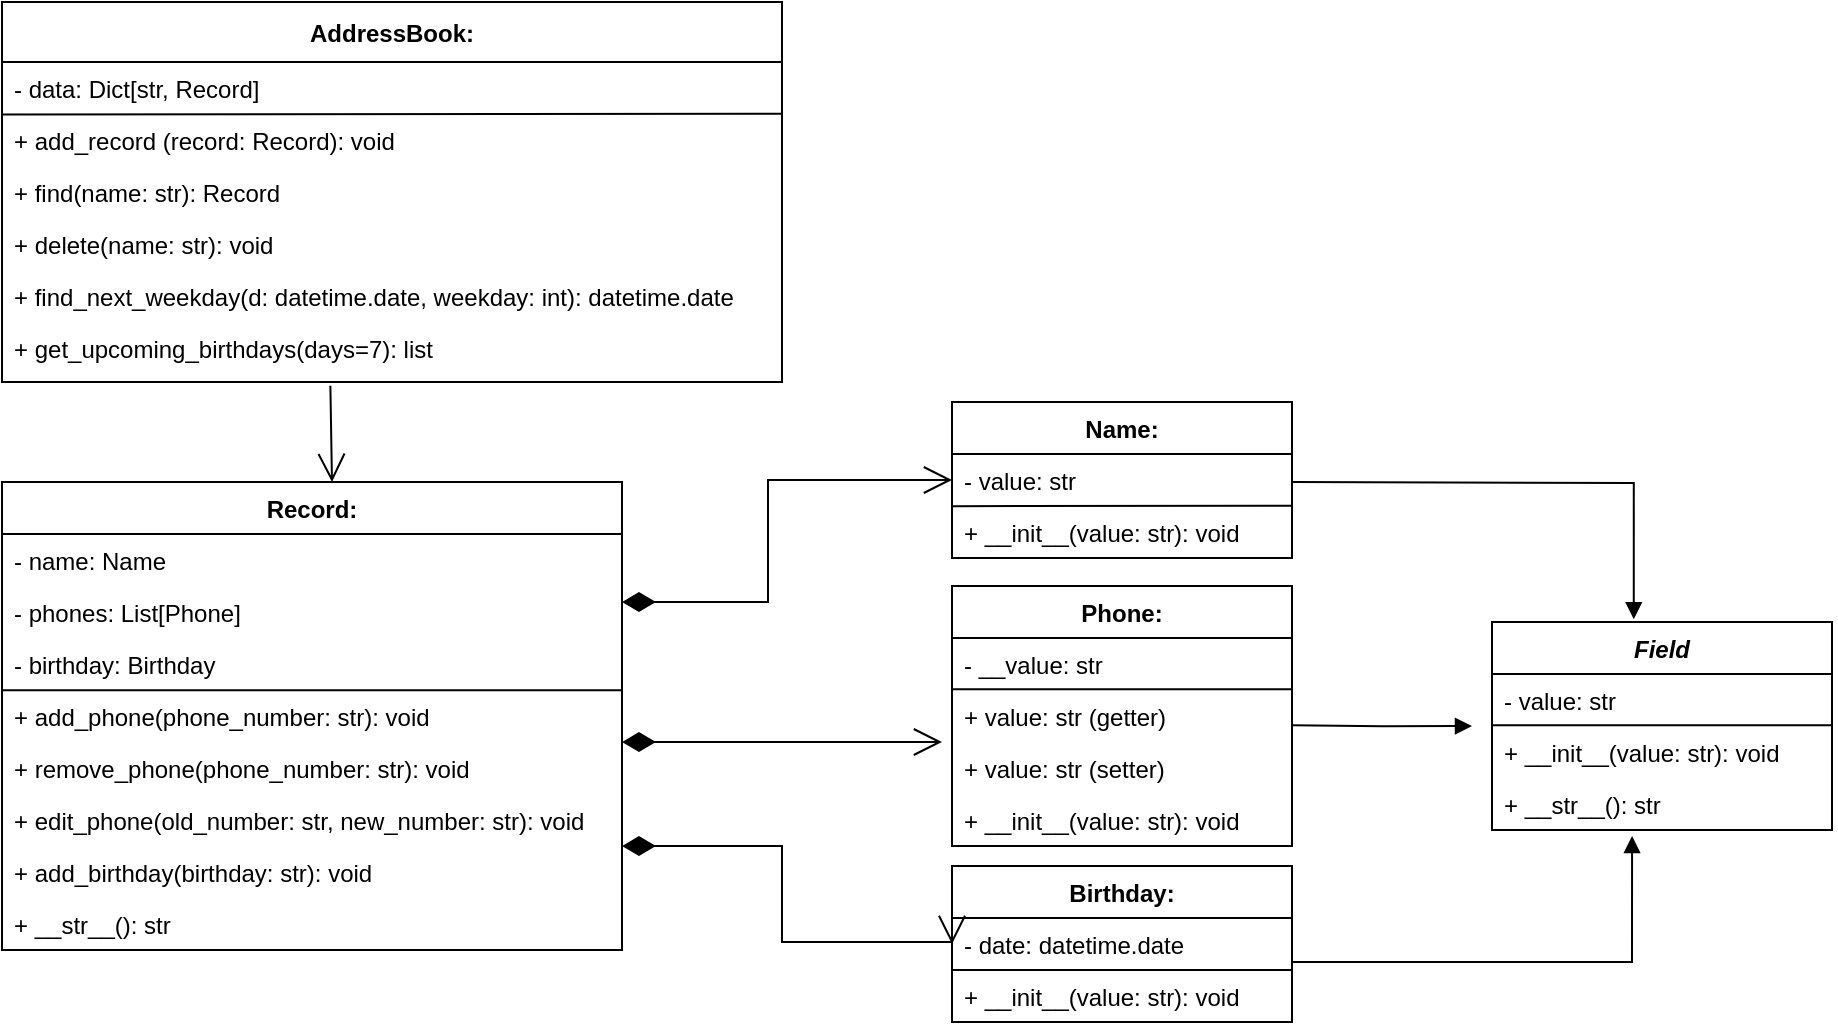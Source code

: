 <mxfile version="24.2.8" type="device">
  <diagram id="R2lEEEUBdFMjLlhIrx00" name="Page-1">
    <mxGraphModel dx="1434" dy="738" grid="0" gridSize="10" guides="1" tooltips="1" connect="1" arrows="1" fold="1" page="1" pageScale="1" pageWidth="1200" pageHeight="1600" math="0" shadow="0" extFonts="Permanent Marker^https://fonts.googleapis.com/css?family=Permanent+Marker">
      <root>
        <mxCell id="0" />
        <mxCell id="1" parent="0" />
        <mxCell id="iWFTGqztnbKF80JdFYWm-1" value="AddressBook:" style="swimlane;fontStyle=1;childLayout=stackLayout;horizontal=1;startSize=30;horizontalStack=0;resizeParent=1;resizeParentMax=0;resizeLast=0;collapsible=1;marginBottom=0;rounded=0;" vertex="1" parent="1">
          <mxGeometry x="35" y="40" width="390" height="190" as="geometry" />
        </mxCell>
        <mxCell id="iWFTGqztnbKF80JdFYWm-2" value="- data: Dict[str, Record]" style="text;strokeColor=none;fillColor=none;align=left;verticalAlign=top;spacingLeft=4;spacingRight=4;overflow=hidden;rotatable=1;points=[[0,0.5],[1,0.5]];portConstraint=eastwest;movable=1;resizable=1;deletable=1;editable=1;locked=0;connectable=1;rounded=0;" vertex="1" parent="iWFTGqztnbKF80JdFYWm-1">
          <mxGeometry y="30" width="390" height="26" as="geometry" />
        </mxCell>
        <mxCell id="iWFTGqztnbKF80JdFYWm-63" value="" style="endArrow=none;html=1;rounded=0;exitX=0.001;exitY=0.011;exitDx=0;exitDy=0;exitPerimeter=0;entryX=1.001;entryY=-0.007;entryDx=0;entryDy=0;entryPerimeter=0;" edge="1" parent="iWFTGqztnbKF80JdFYWm-1" source="iWFTGqztnbKF80JdFYWm-52" target="iWFTGqztnbKF80JdFYWm-52">
          <mxGeometry width="50" height="50" relative="1" as="geometry">
            <mxPoint x="315" y="94" as="sourcePoint" />
            <mxPoint x="365" y="44" as="targetPoint" />
            <Array as="points" />
          </mxGeometry>
        </mxCell>
        <mxCell id="iWFTGqztnbKF80JdFYWm-52" value="+ add_record (record: Record): void" style="text;strokeColor=none;fillColor=none;align=left;verticalAlign=top;spacingLeft=4;spacingRight=4;overflow=hidden;rotatable=0;points=[[0,0.5],[1,0.5]];portConstraint=eastwest;rounded=0;" vertex="1" parent="iWFTGqztnbKF80JdFYWm-1">
          <mxGeometry y="56" width="390" height="26" as="geometry" />
        </mxCell>
        <mxCell id="iWFTGqztnbKF80JdFYWm-4" value="+ find(name: str): Record" style="text;strokeColor=none;fillColor=none;align=left;verticalAlign=top;spacingLeft=4;spacingRight=4;overflow=hidden;rotatable=0;points=[[0,0.5],[1,0.5]];portConstraint=eastwest;rounded=0;" vertex="1" parent="iWFTGqztnbKF80JdFYWm-1">
          <mxGeometry y="82" width="390" height="26" as="geometry" />
        </mxCell>
        <mxCell id="iWFTGqztnbKF80JdFYWm-5" value="+ delete(name: str): void" style="text;strokeColor=none;fillColor=none;align=left;verticalAlign=top;spacingLeft=4;spacingRight=4;overflow=hidden;rotatable=0;points=[[0,0.5],[1,0.5]];portConstraint=eastwest;rounded=0;" vertex="1" parent="iWFTGqztnbKF80JdFYWm-1">
          <mxGeometry y="108" width="390" height="26" as="geometry" />
        </mxCell>
        <mxCell id="iWFTGqztnbKF80JdFYWm-6" value="+ find_next_weekday(d: datetime.date, weekday: int): datetime.date" style="text;strokeColor=none;fillColor=none;align=left;verticalAlign=top;spacingLeft=4;spacingRight=4;overflow=hidden;rotatable=0;points=[[0,0.5],[1,0.5]];portConstraint=eastwest;rounded=0;" vertex="1" parent="iWFTGqztnbKF80JdFYWm-1">
          <mxGeometry y="134" width="390" height="26" as="geometry" />
        </mxCell>
        <mxCell id="iWFTGqztnbKF80JdFYWm-7" value="+ get_upcoming_birthdays(days=7): list" style="text;strokeColor=none;fillColor=none;align=left;verticalAlign=top;spacingLeft=4;spacingRight=4;overflow=hidden;rotatable=0;points=[[0,0.5],[1,0.5]];portConstraint=eastwest;rounded=0;" vertex="1" parent="iWFTGqztnbKF80JdFYWm-1">
          <mxGeometry y="160" width="390" height="30" as="geometry" />
        </mxCell>
        <mxCell id="iWFTGqztnbKF80JdFYWm-35" value="" style="endArrow=open;endFill=1;endSize=12;html=1;rounded=0;exitX=0.421;exitY=1.061;exitDx=0;exitDy=0;exitPerimeter=0;" edge="1" parent="iWFTGqztnbKF80JdFYWm-1" source="iWFTGqztnbKF80JdFYWm-7">
          <mxGeometry width="160" relative="1" as="geometry">
            <mxPoint x="165" y="200" as="sourcePoint" />
            <mxPoint x="165" y="240" as="targetPoint" />
          </mxGeometry>
        </mxCell>
        <mxCell id="iWFTGqztnbKF80JdFYWm-8" value="Record:" style="swimlane;fontStyle=1;childLayout=stackLayout;horizontal=1;startSize=26;horizontalStack=0;resizeParent=1;resizeParentMax=0;resizeLast=0;collapsible=1;marginBottom=0;rounded=0;" vertex="1" parent="1">
          <mxGeometry x="35" y="280" width="310" height="234" as="geometry" />
        </mxCell>
        <mxCell id="iWFTGqztnbKF80JdFYWm-9" value="- name: Name" style="text;strokeColor=none;fillColor=none;align=left;verticalAlign=top;spacingLeft=4;spacingRight=4;overflow=hidden;rotatable=0;points=[[0,0.5],[1,0.5]];portConstraint=eastwest;rounded=0;" vertex="1" parent="iWFTGqztnbKF80JdFYWm-8">
          <mxGeometry y="26" width="310" height="26" as="geometry" />
        </mxCell>
        <mxCell id="iWFTGqztnbKF80JdFYWm-10" value="- phones: List[Phone]" style="text;strokeColor=none;fillColor=none;align=left;verticalAlign=top;spacingLeft=4;spacingRight=4;overflow=hidden;rotatable=0;points=[[0,0.5],[1,0.5]];portConstraint=eastwest;rounded=0;" vertex="1" parent="iWFTGqztnbKF80JdFYWm-8">
          <mxGeometry y="52" width="310" height="26" as="geometry" />
        </mxCell>
        <mxCell id="iWFTGqztnbKF80JdFYWm-11" value="- birthday: Birthday" style="text;strokeColor=none;fillColor=none;align=left;verticalAlign=top;spacingLeft=4;spacingRight=4;overflow=hidden;rotatable=0;points=[[0,0.5],[1,0.5]];portConstraint=eastwest;rounded=0;" vertex="1" parent="iWFTGqztnbKF80JdFYWm-8">
          <mxGeometry y="78" width="310" height="26" as="geometry" />
        </mxCell>
        <mxCell id="iWFTGqztnbKF80JdFYWm-12" value="+ add_phone(phone_number: str): void" style="text;strokeColor=none;fillColor=none;align=left;verticalAlign=top;spacingLeft=4;spacingRight=4;overflow=hidden;rotatable=0;points=[[0,0.5],[1,0.5]];portConstraint=eastwest;rounded=0;" vertex="1" parent="iWFTGqztnbKF80JdFYWm-8">
          <mxGeometry y="104" width="310" height="26" as="geometry" />
        </mxCell>
        <mxCell id="iWFTGqztnbKF80JdFYWm-13" value="+ remove_phone(phone_number: str): void" style="text;strokeColor=none;fillColor=none;align=left;verticalAlign=top;spacingLeft=4;spacingRight=4;overflow=hidden;rotatable=0;points=[[0,0.5],[1,0.5]];portConstraint=eastwest;rounded=0;" vertex="1" parent="iWFTGqztnbKF80JdFYWm-8">
          <mxGeometry y="130" width="310" height="26" as="geometry" />
        </mxCell>
        <mxCell id="iWFTGqztnbKF80JdFYWm-14" value="+ edit_phone(old_number: str, new_number: str): void" style="text;strokeColor=none;fillColor=none;align=left;verticalAlign=top;spacingLeft=4;spacingRight=4;overflow=hidden;rotatable=0;points=[[0,0.5],[1,0.5]];portConstraint=eastwest;rounded=0;" vertex="1" parent="iWFTGqztnbKF80JdFYWm-8">
          <mxGeometry y="156" width="310" height="26" as="geometry" />
        </mxCell>
        <mxCell id="iWFTGqztnbKF80JdFYWm-15" value="+ add_birthday(birthday: str): void" style="text;strokeColor=none;fillColor=none;align=left;verticalAlign=top;spacingLeft=4;spacingRight=4;overflow=hidden;rotatable=0;points=[[0,0.5],[1,0.5]];portConstraint=eastwest;rounded=0;" vertex="1" parent="iWFTGqztnbKF80JdFYWm-8">
          <mxGeometry y="182" width="310" height="26" as="geometry" />
        </mxCell>
        <mxCell id="iWFTGqztnbKF80JdFYWm-16" value="+ __str__(): str" style="text;strokeColor=none;fillColor=none;align=left;verticalAlign=top;spacingLeft=4;spacingRight=4;overflow=hidden;rotatable=0;points=[[0,0.5],[1,0.5]];portConstraint=eastwest;rounded=0;" vertex="1" parent="iWFTGqztnbKF80JdFYWm-8">
          <mxGeometry y="208" width="310" height="26" as="geometry" />
        </mxCell>
        <mxCell id="iWFTGqztnbKF80JdFYWm-65" value="" style="endArrow=none;html=1;rounded=0;exitX=-0.001;exitY=0.004;exitDx=0;exitDy=0;exitPerimeter=0;entryX=1;entryY=1.004;entryDx=0;entryDy=0;entryPerimeter=0;" edge="1" parent="iWFTGqztnbKF80JdFYWm-8" source="iWFTGqztnbKF80JdFYWm-12" target="iWFTGqztnbKF80JdFYWm-11">
          <mxGeometry width="50" height="50" relative="1" as="geometry">
            <mxPoint x="285" y="120" as="sourcePoint" />
            <mxPoint x="335" y="70" as="targetPoint" />
          </mxGeometry>
        </mxCell>
        <mxCell id="iWFTGqztnbKF80JdFYWm-17" value="Field" style="swimlane;fontStyle=3;childLayout=stackLayout;horizontal=1;startSize=26;horizontalStack=0;resizeParent=1;resizeParentMax=0;resizeLast=0;collapsible=1;marginBottom=0;rounded=0;" vertex="1" parent="1">
          <mxGeometry x="780" y="350" width="170" height="104" as="geometry" />
        </mxCell>
        <mxCell id="iWFTGqztnbKF80JdFYWm-18" value="- value: str" style="text;strokeColor=none;fillColor=none;align=left;verticalAlign=top;spacingLeft=4;spacingRight=4;overflow=hidden;rotatable=0;points=[[0,0.5],[1,0.5]];portConstraint=eastwest;rounded=0;" vertex="1" parent="iWFTGqztnbKF80JdFYWm-17">
          <mxGeometry y="26" width="170" height="26" as="geometry" />
        </mxCell>
        <mxCell id="iWFTGqztnbKF80JdFYWm-68" value="" style="endArrow=none;html=1;rounded=0;exitX=0.002;exitY=1.003;exitDx=0;exitDy=0;exitPerimeter=0;entryX=1.001;entryY=0.997;entryDx=0;entryDy=0;entryPerimeter=0;" edge="1" parent="iWFTGqztnbKF80JdFYWm-17">
          <mxGeometry width="50" height="50" relative="1" as="geometry">
            <mxPoint y="51.6" as="sourcePoint" />
            <mxPoint x="170" y="51.6" as="targetPoint" />
          </mxGeometry>
        </mxCell>
        <mxCell id="iWFTGqztnbKF80JdFYWm-19" value="+ __init__(value: str): void" style="text;strokeColor=none;fillColor=none;align=left;verticalAlign=top;spacingLeft=4;spacingRight=4;overflow=hidden;rotatable=0;points=[[0,0.5],[1,0.5]];portConstraint=eastwest;rounded=0;" vertex="1" parent="iWFTGqztnbKF80JdFYWm-17">
          <mxGeometry y="52" width="170" height="26" as="geometry" />
        </mxCell>
        <mxCell id="iWFTGqztnbKF80JdFYWm-20" value="+ __str__(): str" style="text;strokeColor=none;fillColor=none;align=left;verticalAlign=top;spacingLeft=4;spacingRight=4;overflow=hidden;rotatable=0;points=[[0,0.5],[1,0.5]];portConstraint=eastwest;rounded=0;" vertex="1" parent="iWFTGqztnbKF80JdFYWm-17">
          <mxGeometry y="78" width="170" height="26" as="geometry" />
        </mxCell>
        <mxCell id="iWFTGqztnbKF80JdFYWm-21" value="Name:" style="swimlane;fontStyle=1;childLayout=stackLayout;horizontal=1;startSize=26;horizontalStack=0;resizeParent=1;resizeParentMax=0;resizeLast=0;collapsible=1;marginBottom=0;rounded=0;" vertex="1" parent="1">
          <mxGeometry x="510" y="240" width="170" height="78" as="geometry" />
        </mxCell>
        <mxCell id="iWFTGqztnbKF80JdFYWm-22" value="- value: str" style="text;strokeColor=none;fillColor=none;align=left;verticalAlign=top;spacingLeft=4;spacingRight=4;overflow=hidden;rotatable=0;points=[[0,0.5],[1,0.5]];portConstraint=eastwest;rounded=0;" vertex="1" parent="iWFTGqztnbKF80JdFYWm-21">
          <mxGeometry y="26" width="170" height="26" as="geometry" />
        </mxCell>
        <mxCell id="iWFTGqztnbKF80JdFYWm-23" value="+ __init__(value: str): void" style="text;strokeColor=none;fillColor=none;align=left;verticalAlign=top;spacingLeft=4;spacingRight=4;overflow=hidden;rotatable=0;points=[[0,0.5],[1,0.5]];portConstraint=eastwest;rounded=0;" vertex="1" parent="iWFTGqztnbKF80JdFYWm-21">
          <mxGeometry y="52" width="170" height="26" as="geometry" />
        </mxCell>
        <mxCell id="iWFTGqztnbKF80JdFYWm-62" value="" style="endArrow=none;html=1;rounded=0;exitX=0.002;exitY=1.003;exitDx=0;exitDy=0;exitPerimeter=0;entryX=1.001;entryY=0.997;entryDx=0;entryDy=0;entryPerimeter=0;" edge="1" parent="iWFTGqztnbKF80JdFYWm-21" source="iWFTGqztnbKF80JdFYWm-22" target="iWFTGqztnbKF80JdFYWm-22">
          <mxGeometry width="50" height="50" relative="1" as="geometry">
            <mxPoint x="110" y="110" as="sourcePoint" />
            <mxPoint x="160" y="60" as="targetPoint" />
          </mxGeometry>
        </mxCell>
        <mxCell id="iWFTGqztnbKF80JdFYWm-24" value="Phone:" style="swimlane;fontStyle=1;childLayout=stackLayout;horizontal=1;startSize=26;horizontalStack=0;resizeParent=1;resizeParentMax=0;resizeLast=0;collapsible=1;marginBottom=0;rounded=0;" vertex="1" parent="1">
          <mxGeometry x="510" y="332" width="170" height="130" as="geometry" />
        </mxCell>
        <mxCell id="iWFTGqztnbKF80JdFYWm-25" value="- __value: str" style="text;strokeColor=none;fillColor=none;align=left;verticalAlign=top;spacingLeft=4;spacingRight=4;overflow=hidden;rotatable=0;points=[[0,0.5],[1,0.5]];portConstraint=eastwest;rounded=0;" vertex="1" parent="iWFTGqztnbKF80JdFYWm-24">
          <mxGeometry y="26" width="170" height="26" as="geometry" />
        </mxCell>
        <mxCell id="iWFTGqztnbKF80JdFYWm-66" value="" style="endArrow=none;html=1;rounded=0;exitX=0.002;exitY=1.003;exitDx=0;exitDy=0;exitPerimeter=0;entryX=1.001;entryY=0.997;entryDx=0;entryDy=0;entryPerimeter=0;" edge="1" parent="iWFTGqztnbKF80JdFYWm-24">
          <mxGeometry width="50" height="50" relative="1" as="geometry">
            <mxPoint y="51.6" as="sourcePoint" />
            <mxPoint x="170" y="51.6" as="targetPoint" />
          </mxGeometry>
        </mxCell>
        <mxCell id="iWFTGqztnbKF80JdFYWm-26" value="+ value: str (getter)" style="text;strokeColor=none;fillColor=none;align=left;verticalAlign=top;spacingLeft=4;spacingRight=4;overflow=hidden;rotatable=0;points=[[0,0.5],[1,0.5]];portConstraint=eastwest;rounded=0;" vertex="1" parent="iWFTGqztnbKF80JdFYWm-24">
          <mxGeometry y="52" width="170" height="26" as="geometry" />
        </mxCell>
        <mxCell id="iWFTGqztnbKF80JdFYWm-27" value="+ value: str (setter)" style="text;strokeColor=none;fillColor=none;align=left;verticalAlign=top;spacingLeft=4;spacingRight=4;overflow=hidden;rotatable=0;points=[[0,0.5],[1,0.5]];portConstraint=eastwest;rounded=0;" vertex="1" parent="iWFTGqztnbKF80JdFYWm-24">
          <mxGeometry y="78" width="170" height="26" as="geometry" />
        </mxCell>
        <mxCell id="iWFTGqztnbKF80JdFYWm-28" value="+ __init__(value: str): void" style="text;strokeColor=none;fillColor=none;align=left;verticalAlign=top;spacingLeft=4;spacingRight=4;overflow=hidden;rotatable=0;points=[[0,0.5],[1,0.5]];portConstraint=eastwest;rounded=0;" vertex="1" parent="iWFTGqztnbKF80JdFYWm-24">
          <mxGeometry y="104" width="170" height="26" as="geometry" />
        </mxCell>
        <mxCell id="iWFTGqztnbKF80JdFYWm-29" value="Birthday:" style="swimlane;fontStyle=1;childLayout=stackLayout;horizontal=1;startSize=26;horizontalStack=0;resizeParent=1;resizeParentMax=0;resizeLast=0;collapsible=1;marginBottom=0;rounded=0;" vertex="1" parent="1">
          <mxGeometry x="510" y="472" width="170" height="78" as="geometry" />
        </mxCell>
        <mxCell id="iWFTGqztnbKF80JdFYWm-30" value="- date: datetime.date" style="text;strokeColor=none;fillColor=none;align=left;verticalAlign=top;spacingLeft=4;spacingRight=4;overflow=hidden;rotatable=0;points=[[0,0.5],[1,0.5]];portConstraint=eastwest;rounded=0;" vertex="1" parent="iWFTGqztnbKF80JdFYWm-29">
          <mxGeometry y="26" width="170" height="26" as="geometry" />
        </mxCell>
        <mxCell id="iWFTGqztnbKF80JdFYWm-67" value="" style="endArrow=none;html=1;rounded=0;exitX=0.002;exitY=1.003;exitDx=0;exitDy=0;exitPerimeter=0;entryX=1.001;entryY=0.997;entryDx=0;entryDy=0;entryPerimeter=0;" edge="1" parent="iWFTGqztnbKF80JdFYWm-29">
          <mxGeometry width="50" height="50" relative="1" as="geometry">
            <mxPoint y="52" as="sourcePoint" />
            <mxPoint x="170" y="52" as="targetPoint" />
          </mxGeometry>
        </mxCell>
        <mxCell id="iWFTGqztnbKF80JdFYWm-31" value="+ __init__(value: str): void" style="text;strokeColor=none;fillColor=none;align=left;verticalAlign=top;spacingLeft=4;spacingRight=4;overflow=hidden;rotatable=0;points=[[0,0.5],[1,0.5]];portConstraint=eastwest;rounded=0;" vertex="1" parent="iWFTGqztnbKF80JdFYWm-29">
          <mxGeometry y="52" width="170" height="26" as="geometry" />
        </mxCell>
        <mxCell id="iWFTGqztnbKF80JdFYWm-37" value="" style="endArrow=open;html=1;endSize=12;startArrow=diamondThin;startSize=14;startFill=1;edgeStyle=orthogonalEdgeStyle;align=left;verticalAlign=bottom;rounded=0;entryX=0;entryY=0.5;entryDx=0;entryDy=0;" edge="1" parent="1" target="iWFTGqztnbKF80JdFYWm-22">
          <mxGeometry x="-1" y="3" relative="1" as="geometry">
            <mxPoint x="345" y="340" as="sourcePoint" />
            <mxPoint x="490" y="340" as="targetPoint" />
            <Array as="points">
              <mxPoint x="418" y="340" />
              <mxPoint x="418" y="279" />
            </Array>
          </mxGeometry>
        </mxCell>
        <mxCell id="iWFTGqztnbKF80JdFYWm-38" value="" style="endArrow=open;html=1;endSize=12;startArrow=diamondThin;startSize=14;startFill=1;edgeStyle=orthogonalEdgeStyle;align=left;verticalAlign=bottom;rounded=0;" edge="1" parent="1">
          <mxGeometry x="-1" y="3" relative="1" as="geometry">
            <mxPoint x="345" y="410" as="sourcePoint" />
            <mxPoint x="505" y="410" as="targetPoint" />
          </mxGeometry>
        </mxCell>
        <mxCell id="iWFTGqztnbKF80JdFYWm-41" value="" style="endArrow=open;html=1;endSize=12;startArrow=diamondThin;startSize=14;startFill=1;edgeStyle=orthogonalEdgeStyle;align=left;verticalAlign=bottom;rounded=0;entryX=0;entryY=0.5;entryDx=0;entryDy=0;" edge="1" parent="1" target="iWFTGqztnbKF80JdFYWm-30">
          <mxGeometry x="-1" y="3" relative="1" as="geometry">
            <mxPoint x="345" y="462" as="sourcePoint" />
            <mxPoint x="505" y="462" as="targetPoint" />
            <Array as="points">
              <mxPoint x="425" y="462" />
              <mxPoint x="425" y="510" />
              <mxPoint x="510" y="510" />
            </Array>
          </mxGeometry>
        </mxCell>
        <mxCell id="iWFTGqztnbKF80JdFYWm-42" value="" style="endArrow=block;endFill=1;html=1;edgeStyle=orthogonalEdgeStyle;align=left;verticalAlign=top;rounded=0;entryX=0.412;entryY=1.115;entryDx=0;entryDy=0;entryPerimeter=0;" edge="1" parent="1" target="iWFTGqztnbKF80JdFYWm-20">
          <mxGeometry x="-1" relative="1" as="geometry">
            <mxPoint x="680" y="514" as="sourcePoint" />
            <mxPoint x="850" y="460" as="targetPoint" />
            <Array as="points">
              <mxPoint x="680" y="520" />
              <mxPoint x="850" y="520" />
            </Array>
          </mxGeometry>
        </mxCell>
        <mxCell id="iWFTGqztnbKF80JdFYWm-44" value="" style="endArrow=block;endFill=1;html=1;edgeStyle=orthogonalEdgeStyle;align=left;verticalAlign=top;rounded=0;" edge="1" parent="1">
          <mxGeometry x="-1" relative="1" as="geometry">
            <mxPoint x="680" y="401.58" as="sourcePoint" />
            <mxPoint x="770" y="402" as="targetPoint" />
            <mxPoint as="offset" />
          </mxGeometry>
        </mxCell>
        <mxCell id="iWFTGqztnbKF80JdFYWm-46" value="" style="endArrow=block;endFill=1;html=1;edgeStyle=orthogonalEdgeStyle;align=left;verticalAlign=top;rounded=0;entryX=0.417;entryY=-0.013;entryDx=0;entryDy=0;entryPerimeter=0;" edge="1" parent="1" target="iWFTGqztnbKF80JdFYWm-17">
          <mxGeometry x="-1" relative="1" as="geometry">
            <mxPoint x="680" y="280" as="sourcePoint" />
            <mxPoint x="840" y="280" as="targetPoint" />
          </mxGeometry>
        </mxCell>
      </root>
    </mxGraphModel>
  </diagram>
</mxfile>
